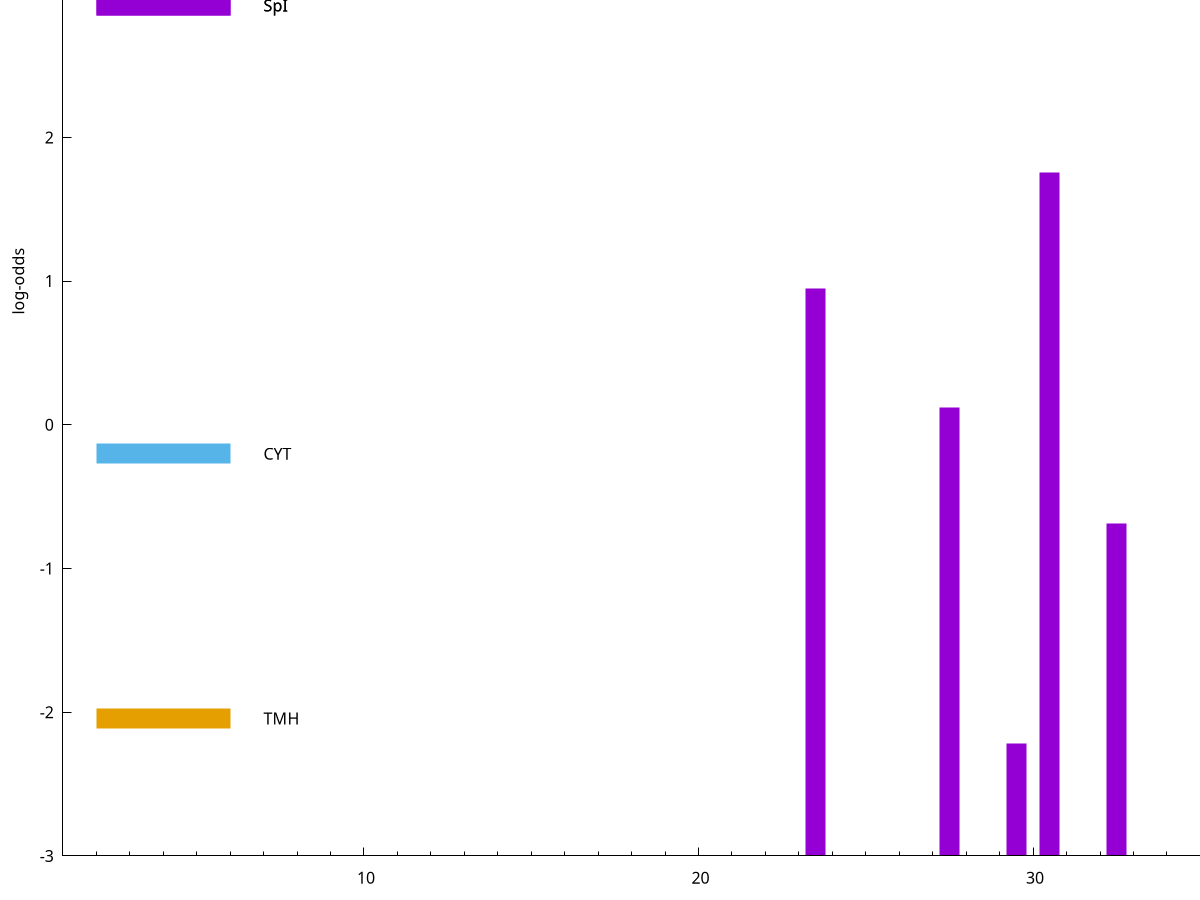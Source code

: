set title "LipoP predictions for SRR4017826.gff"
set size 2., 1.4
set xrange [1:70] 
set mxtics 10
set yrange [-3:5]
set y2range [0:8]
set ylabel "log-odds"
set term postscript eps color solid "Helvetica" 30
set output "SRR4017826.gff20.eps"
set arrow from 2,2.91746 to 6,2.91746 nohead lt 1 lw 20
set label "SpI" at 7,2.91746
set arrow from 2,-0.200913 to 6,-0.200913 nohead lt 3 lw 20
set label "CYT" at 7,-0.200913
set arrow from 2,-2.04378 to 6,-2.04378 nohead lt 4 lw 20
set label "TMH" at 7,-2.04378
set arrow from 2,2.91746 to 6,2.91746 nohead lt 1 lw 20
set label "SpI" at 7,2.91746
# NOTE: The scores below are the log-odds scores with the threshold
# NOTE: subtracted (a hack to make gnuplot make the histogram all
# NOTE: look nice).
plot "-" axes x1y2 title "" with impulses lt 1 lw 20
30.500000 4.758630
23.500000 3.948442
27.500000 3.123535
32.500000 2.314384
29.500000 0.782450
e
exit
